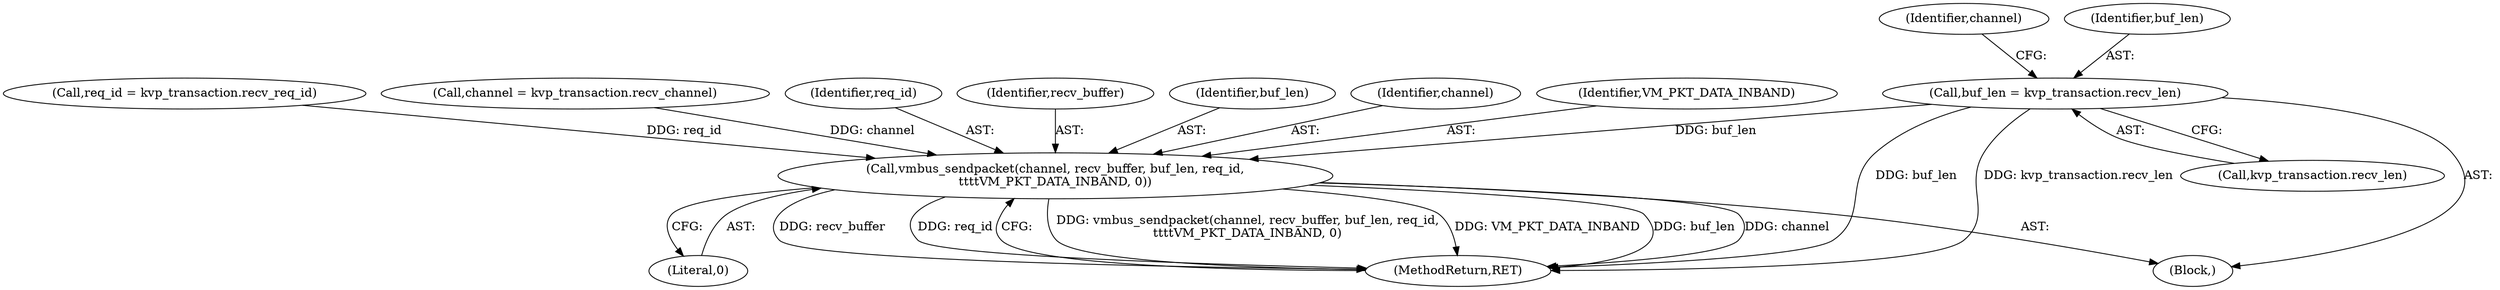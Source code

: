 digraph "0_linux_0720a06a7518c9d0c0125bd5d1f3b6264c55c3dd@API" {
"1000133" [label="(Call,buf_len = kvp_transaction.recv_len)"];
"1000275" [label="(Call,vmbus_sendpacket(channel, recv_buffer, buf_len, req_id,\n\t\t\t\tVM_PKT_DATA_INBAND, 0))"];
"1000114" [label="(Block,)"];
"1000279" [label="(Identifier,req_id)"];
"1000135" [label="(Call,kvp_transaction.recv_len)"];
"1000139" [label="(Identifier,channel)"];
"1000275" [label="(Call,vmbus_sendpacket(channel, recv_buffer, buf_len, req_id,\n\t\t\t\tVM_PKT_DATA_INBAND, 0))"];
"1000281" [label="(Literal,0)"];
"1000277" [label="(Identifier,recv_buffer)"];
"1000278" [label="(Identifier,buf_len)"];
"1000134" [label="(Identifier,buf_len)"];
"1000282" [label="(MethodReturn,RET)"];
"1000133" [label="(Call,buf_len = kvp_transaction.recv_len)"];
"1000276" [label="(Identifier,channel)"];
"1000280" [label="(Identifier,VM_PKT_DATA_INBAND)"];
"1000143" [label="(Call,req_id = kvp_transaction.recv_req_id)"];
"1000138" [label="(Call,channel = kvp_transaction.recv_channel)"];
"1000133" -> "1000114"  [label="AST: "];
"1000133" -> "1000135"  [label="CFG: "];
"1000134" -> "1000133"  [label="AST: "];
"1000135" -> "1000133"  [label="AST: "];
"1000139" -> "1000133"  [label="CFG: "];
"1000133" -> "1000282"  [label="DDG: buf_len"];
"1000133" -> "1000282"  [label="DDG: kvp_transaction.recv_len"];
"1000133" -> "1000275"  [label="DDG: buf_len"];
"1000275" -> "1000114"  [label="AST: "];
"1000275" -> "1000281"  [label="CFG: "];
"1000276" -> "1000275"  [label="AST: "];
"1000277" -> "1000275"  [label="AST: "];
"1000278" -> "1000275"  [label="AST: "];
"1000279" -> "1000275"  [label="AST: "];
"1000280" -> "1000275"  [label="AST: "];
"1000281" -> "1000275"  [label="AST: "];
"1000282" -> "1000275"  [label="CFG: "];
"1000275" -> "1000282"  [label="DDG: vmbus_sendpacket(channel, recv_buffer, buf_len, req_id,\n\t\t\t\tVM_PKT_DATA_INBAND, 0)"];
"1000275" -> "1000282"  [label="DDG: VM_PKT_DATA_INBAND"];
"1000275" -> "1000282"  [label="DDG: buf_len"];
"1000275" -> "1000282"  [label="DDG: channel"];
"1000275" -> "1000282"  [label="DDG: recv_buffer"];
"1000275" -> "1000282"  [label="DDG: req_id"];
"1000138" -> "1000275"  [label="DDG: channel"];
"1000143" -> "1000275"  [label="DDG: req_id"];
}
